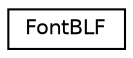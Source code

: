 digraph G
{
  edge [fontname="Helvetica",fontsize="10",labelfontname="Helvetica",labelfontsize="10"];
  node [fontname="Helvetica",fontsize="10",shape=record];
  rankdir=LR;
  Node1 [label="FontBLF",height=0.2,width=0.4,color="black", fillcolor="white", style="filled",URL="$d9/d47/structFontBLF.html"];
}
